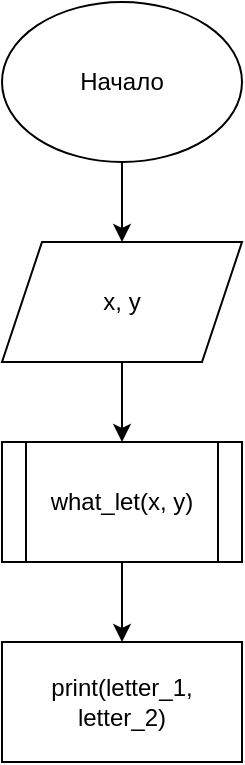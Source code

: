 <mxfile version="17.4.6" type="device"><diagram id="kr15S3jNPWio51bOZBE0" name="Page-1"><mxGraphModel dx="1422" dy="762" grid="1" gridSize="10" guides="1" tooltips="1" connect="1" arrows="1" fold="1" page="1" pageScale="1" pageWidth="827" pageHeight="1169" math="0" shadow="0"><root><mxCell id="0"/><mxCell id="1" parent="0"/><mxCell id="m0R1wBwBLrjrCs9MxF0l-3" value="" style="edgeStyle=orthogonalEdgeStyle;rounded=0;orthogonalLoop=1;jettySize=auto;html=1;" edge="1" parent="1" source="m0R1wBwBLrjrCs9MxF0l-1" target="m0R1wBwBLrjrCs9MxF0l-2"><mxGeometry relative="1" as="geometry"/></mxCell><mxCell id="m0R1wBwBLrjrCs9MxF0l-1" value="Начало" style="ellipse;whiteSpace=wrap;html=1;" vertex="1" parent="1"><mxGeometry x="354" width="120" height="80" as="geometry"/></mxCell><mxCell id="m0R1wBwBLrjrCs9MxF0l-5" value="" style="edgeStyle=orthogonalEdgeStyle;rounded=0;orthogonalLoop=1;jettySize=auto;html=1;" edge="1" parent="1" source="m0R1wBwBLrjrCs9MxF0l-2" target="m0R1wBwBLrjrCs9MxF0l-4"><mxGeometry relative="1" as="geometry"/></mxCell><mxCell id="m0R1wBwBLrjrCs9MxF0l-2" value="x, y" style="shape=parallelogram;perimeter=parallelogramPerimeter;whiteSpace=wrap;html=1;fixedSize=1;" vertex="1" parent="1"><mxGeometry x="354" y="120" width="120" height="60" as="geometry"/></mxCell><mxCell id="m0R1wBwBLrjrCs9MxF0l-7" value="" style="edgeStyle=orthogonalEdgeStyle;rounded=0;orthogonalLoop=1;jettySize=auto;html=1;" edge="1" parent="1" source="m0R1wBwBLrjrCs9MxF0l-4" target="m0R1wBwBLrjrCs9MxF0l-6"><mxGeometry relative="1" as="geometry"/></mxCell><mxCell id="m0R1wBwBLrjrCs9MxF0l-4" value="what_let(x, y)" style="shape=process;whiteSpace=wrap;html=1;backgroundOutline=1;" vertex="1" parent="1"><mxGeometry x="354" y="220" width="120" height="60" as="geometry"/></mxCell><mxCell id="m0R1wBwBLrjrCs9MxF0l-6" value="print(letter_1,&lt;br&gt;letter_2)" style="rounded=0;whiteSpace=wrap;html=1;" vertex="1" parent="1"><mxGeometry x="354" y="320" width="120" height="60" as="geometry"/></mxCell></root></mxGraphModel></diagram></mxfile>